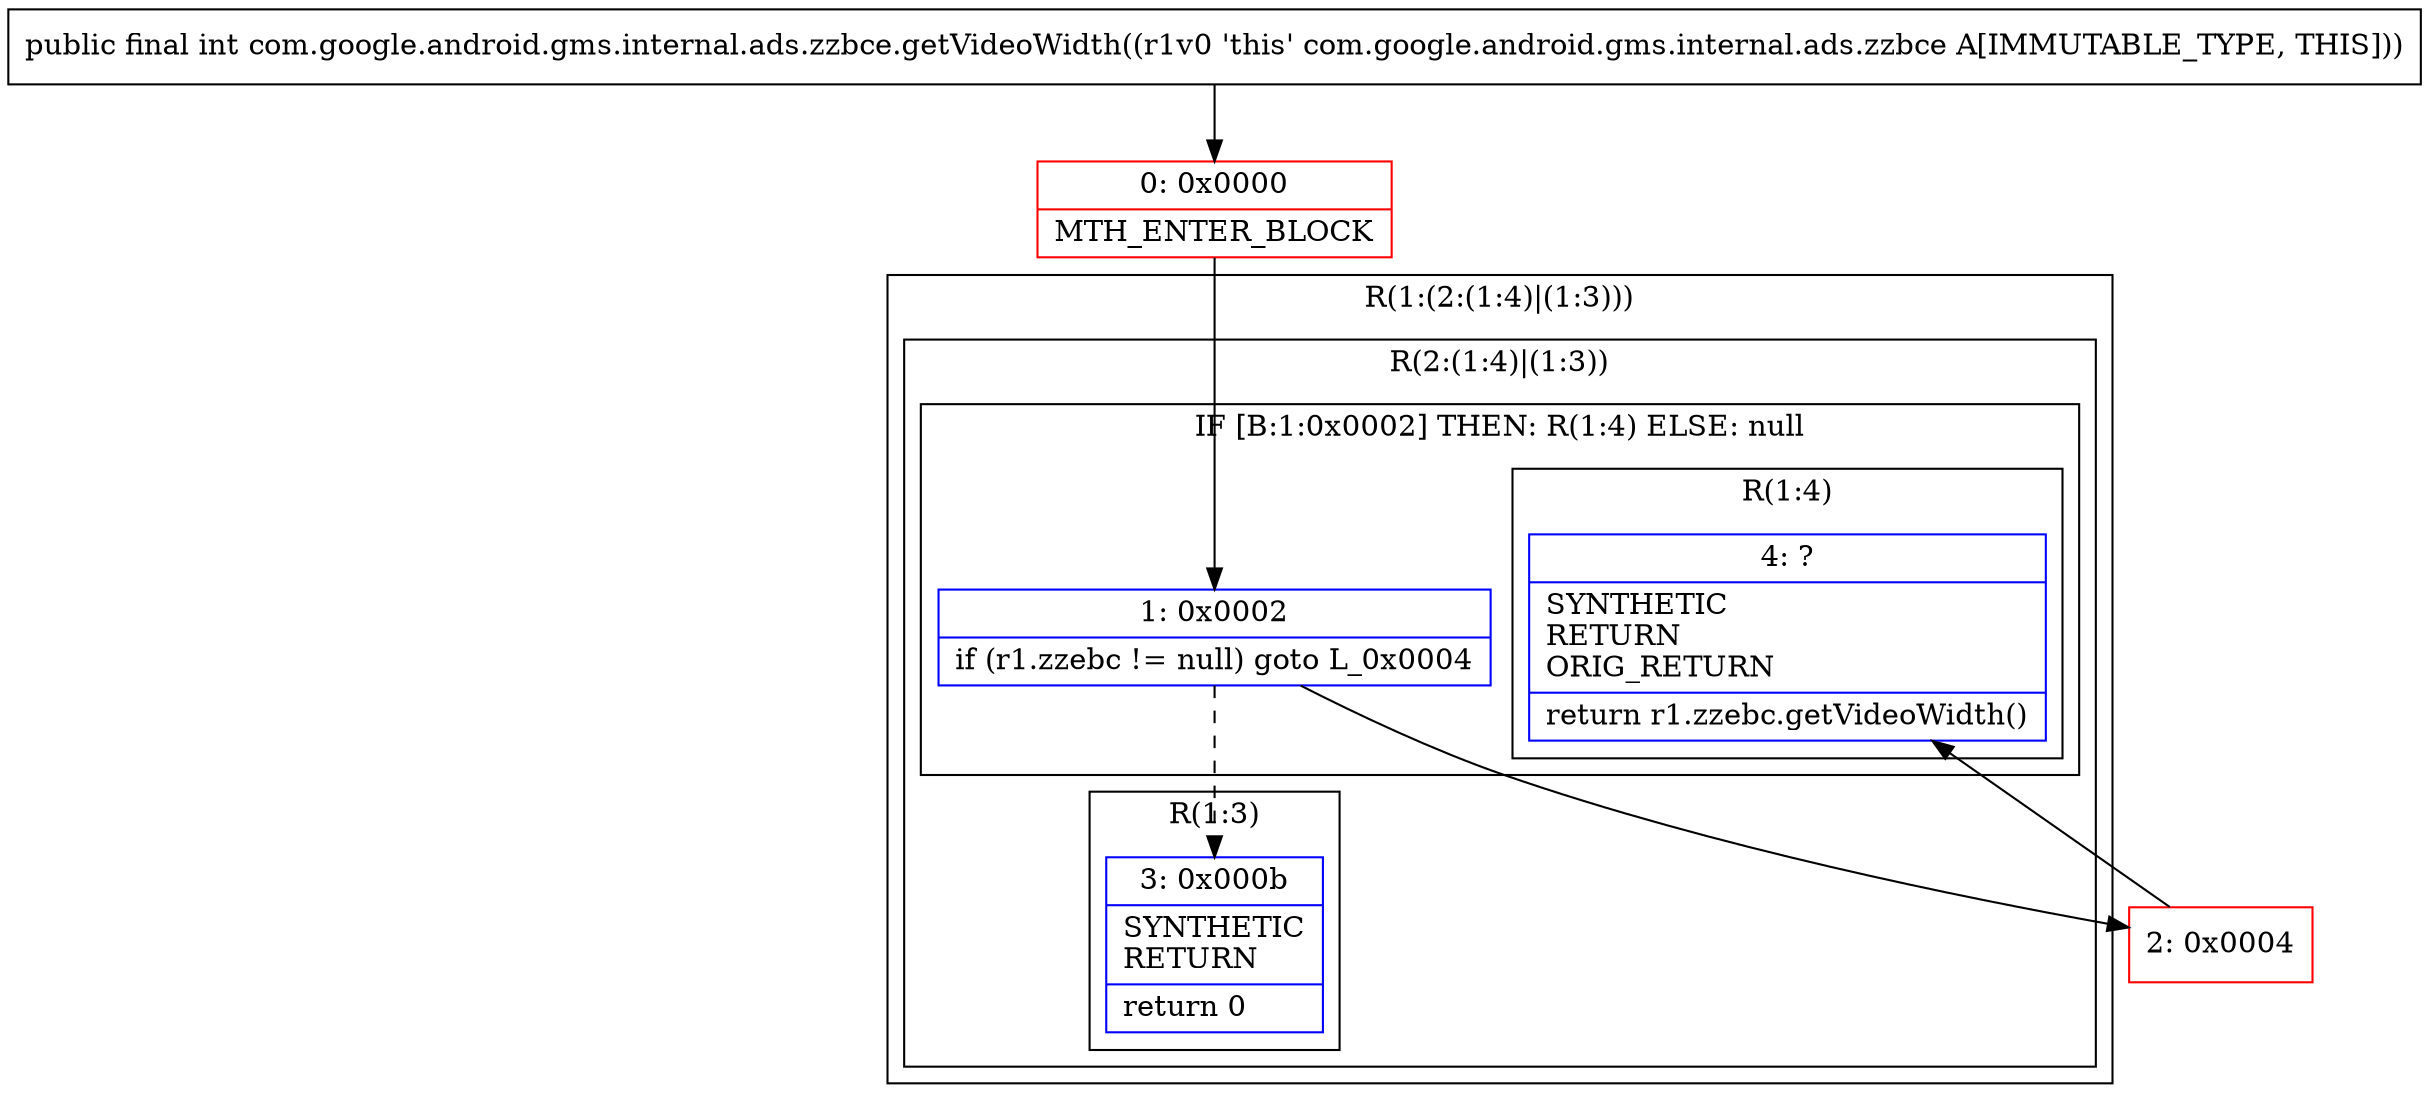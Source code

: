 digraph "CFG forcom.google.android.gms.internal.ads.zzbce.getVideoWidth()I" {
subgraph cluster_Region_859790284 {
label = "R(1:(2:(1:4)|(1:3)))";
node [shape=record,color=blue];
subgraph cluster_Region_747492367 {
label = "R(2:(1:4)|(1:3))";
node [shape=record,color=blue];
subgraph cluster_IfRegion_1671064376 {
label = "IF [B:1:0x0002] THEN: R(1:4) ELSE: null";
node [shape=record,color=blue];
Node_1 [shape=record,label="{1\:\ 0x0002|if (r1.zzebc != null) goto L_0x0004\l}"];
subgraph cluster_Region_475517261 {
label = "R(1:4)";
node [shape=record,color=blue];
Node_4 [shape=record,label="{4\:\ ?|SYNTHETIC\lRETURN\lORIG_RETURN\l|return r1.zzebc.getVideoWidth()\l}"];
}
}
subgraph cluster_Region_1442777136 {
label = "R(1:3)";
node [shape=record,color=blue];
Node_3 [shape=record,label="{3\:\ 0x000b|SYNTHETIC\lRETURN\l|return 0\l}"];
}
}
}
Node_0 [shape=record,color=red,label="{0\:\ 0x0000|MTH_ENTER_BLOCK\l}"];
Node_2 [shape=record,color=red,label="{2\:\ 0x0004}"];
MethodNode[shape=record,label="{public final int com.google.android.gms.internal.ads.zzbce.getVideoWidth((r1v0 'this' com.google.android.gms.internal.ads.zzbce A[IMMUTABLE_TYPE, THIS])) }"];
MethodNode -> Node_0;
Node_1 -> Node_2;
Node_1 -> Node_3[style=dashed];
Node_0 -> Node_1;
Node_2 -> Node_4;
}

